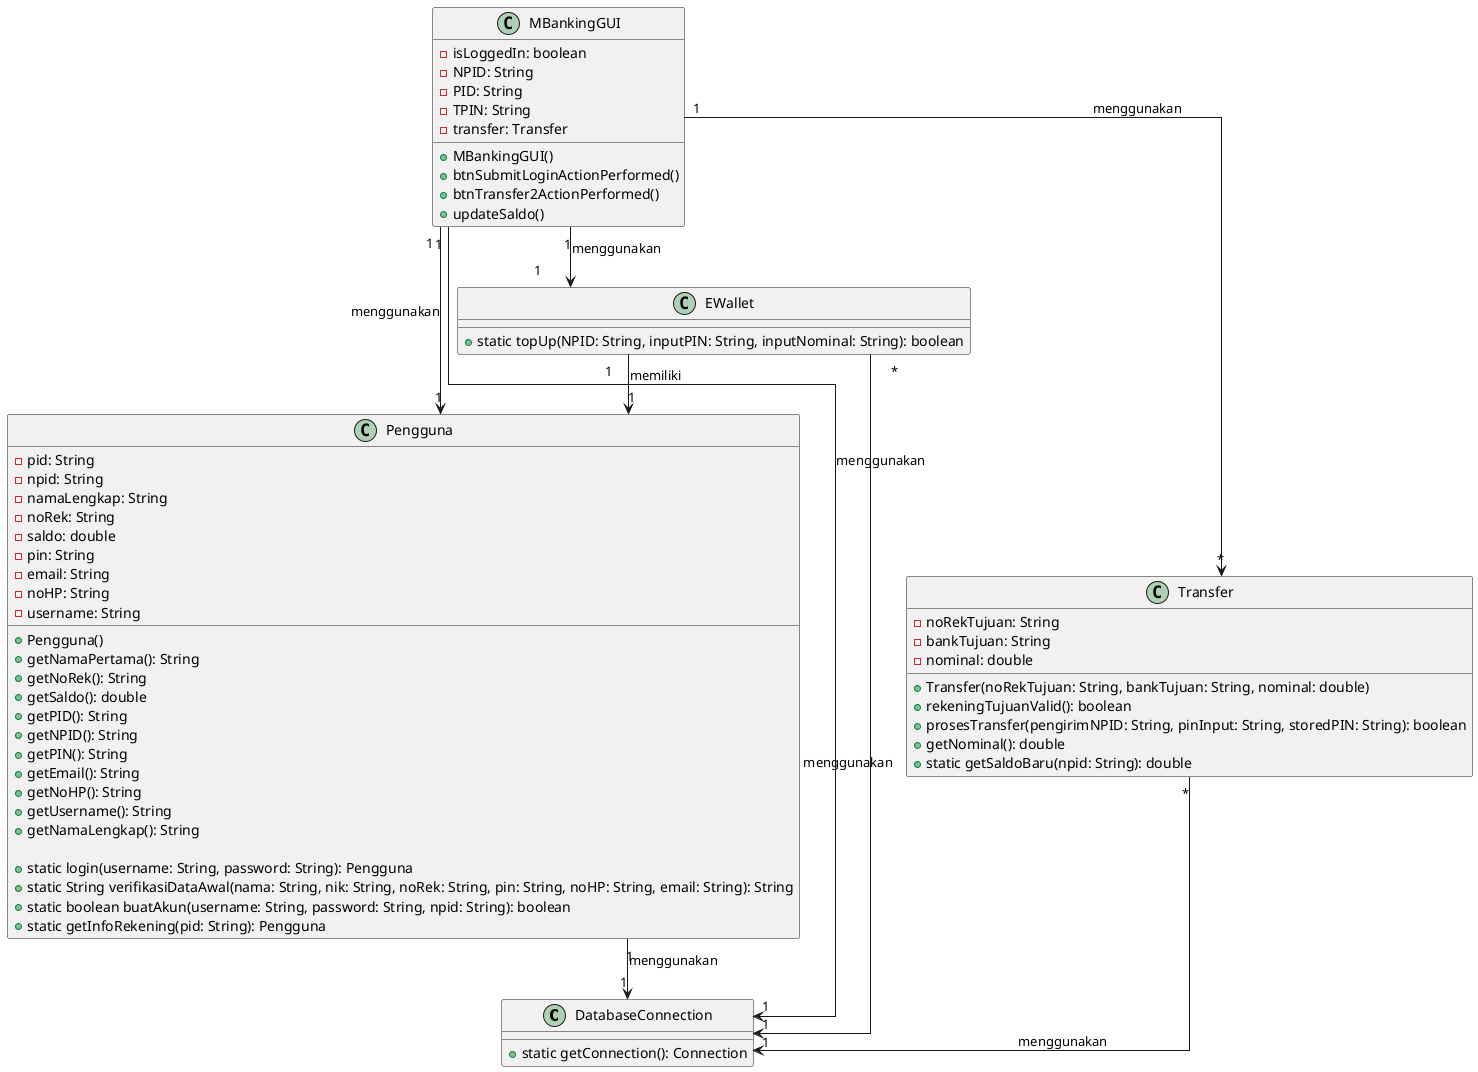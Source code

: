 @startuml
skinparam linetype ortho

' === DatabaseConnection ===
class DatabaseConnection {
    +static getConnection(): Connection
}

' === Pengguna ===
class Pengguna {
    -pid: String
    -npid: String
    -namaLengkap: String
    -noRek: String
    -saldo: double
    -pin: String
    -email: String
    -noHP: String
    -username: String

    +Pengguna()
    +getNamaPertama(): String
    +getNoRek(): String
    +getSaldo(): double
    +getPID(): String
    +getNPID(): String
    +getPIN(): String
    +getEmail(): String
    +getNoHP(): String
    +getUsername(): String
    +getNamaLengkap(): String

    +static login(username: String, password: String): Pengguna
    +static String verifikasiDataAwal(nama: String, nik: String, noRek: String, pin: String, noHP: String, email: String): String
    +static boolean buatAkun(username: String, password: String, npid: String): boolean
    +static getInfoRekening(pid: String): Pengguna
}

' === Transfer ===
class Transfer {
    -noRekTujuan: String
    -bankTujuan: String
    -nominal: double

    +Transfer(noRekTujuan: String, bankTujuan: String, nominal: double)
    +rekeningTujuanValid(): boolean
    +prosesTransfer(pengirimNPID: String, pinInput: String, storedPIN: String): boolean
    +getNominal(): double
    +static getSaldoBaru(npid: String): double
}

' === EWallet ===
class EWallet {
    +static topUp(NPID: String, inputPIN: String, inputNominal: String): boolean
}

' === MBankingGUI (logic-only) ===
class MBankingGUI {
    -isLoggedIn: boolean
    -NPID: String
    -PID: String
    -TPIN: String
    -transfer: Transfer

    +MBankingGUI()
    +btnSubmitLoginActionPerformed()
    +btnTransfer2ActionPerformed()
    +updateSaldo()
}

' === Relations ===
' Pengguna memiliki satu koneksi (static) ke DB
Pengguna "1" --> "1" DatabaseConnection : menggunakan
' EWallet membutuhkan akses ke pengguna (One-to-One) dan DB (Shared)
EWallet "1" --> "1" Pengguna : memiliki
EWallet "*" --> "1" DatabaseConnection : menggunakan

' Transfer mengakses database
Transfer "*" --> "1" DatabaseConnection : menggunakan

' GUI menggunakan semua entitas
MBankingGUI "1" --> "1" Pengguna : menggunakan
MBankingGUI "1" --> "*" Transfer : menggunakan
MBankingGUI "1" --> "1" EWallet : menggunakan
MBankingGUI "1" --> "1" DatabaseConnection : menggunakan
@enduml